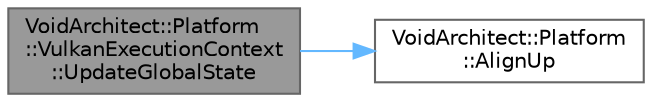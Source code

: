 digraph "VoidArchitect::Platform::VulkanExecutionContext::UpdateGlobalState"
{
 // LATEX_PDF_SIZE
  bgcolor="transparent";
  edge [fontname=Helvetica,fontsize=10,labelfontname=Helvetica,labelfontsize=10];
  node [fontname=Helvetica,fontsize=10,shape=box,height=0.2,width=0.4];
  rankdir="LR";
  Node1 [id="Node000001",label="VoidArchitect::Platform\l::VulkanExecutionContext\l::UpdateGlobalState",height=0.2,width=0.4,color="gray40", fillcolor="grey60", style="filled", fontcolor="black",tooltip=" "];
  Node1 -> Node2 [id="edge1_Node000001_Node000002",color="steelblue1",style="solid",tooltip=" "];
  Node2 [id="Node000002",label="VoidArchitect::Platform\l::AlignUp",height=0.2,width=0.4,color="grey40", fillcolor="white", style="filled",URL="$namespace_void_architect_1_1_platform.html#a47a51b66c3494e89f005e12b3a7437da",tooltip=" "];
}

